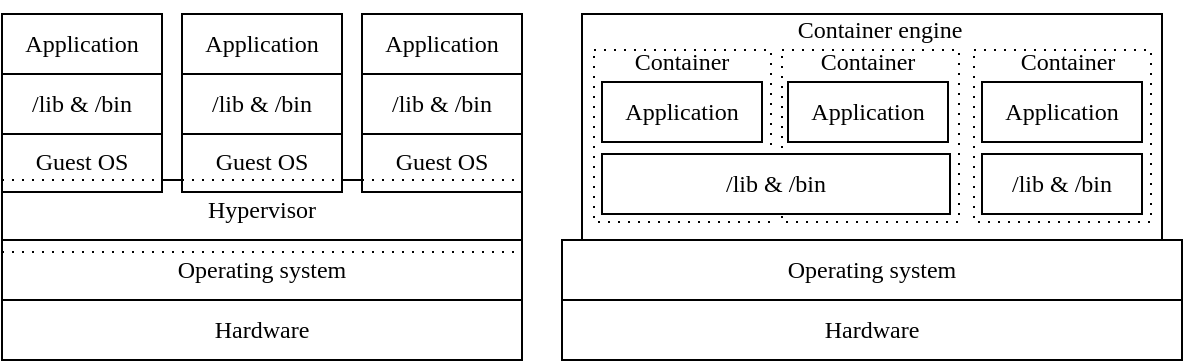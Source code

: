 <mxfile version="24.7.8">
  <diagram name="Page-1" id="dDATwdXApkh_-1oHt_sz">
    <mxGraphModel dx="1430" dy="857" grid="1" gridSize="10" guides="1" tooltips="1" connect="1" arrows="1" fold="1" page="1" pageScale="1" pageWidth="850" pageHeight="1100" math="0" shadow="0">
      <root>
        <mxCell id="0" />
        <mxCell id="1" parent="0" />
        <mxCell id="8k3I4b0zeFeppYjZgdu7-178" value="" style="rounded=0;whiteSpace=wrap;html=1;fillColor=default;" parent="1" vertex="1">
          <mxGeometry x="420" y="107" width="290" height="120" as="geometry" />
        </mxCell>
        <mxCell id="8k3I4b0zeFeppYjZgdu7-190" value="" style="rounded=0;whiteSpace=wrap;html=1;dashed=1;dashPattern=1 4;fillColor=none;" parent="1" vertex="1">
          <mxGeometry x="520" y="125" width="88.5" height="86" as="geometry" />
        </mxCell>
        <mxCell id="8k3I4b0zeFeppYjZgdu7-191" value="" style="rounded=0;whiteSpace=wrap;html=1;dashed=1;dashPattern=1 4;fillColor=none;" parent="1" vertex="1">
          <mxGeometry x="426" y="125" width="88.5" height="86" as="geometry" />
        </mxCell>
        <mxCell id="8k3I4b0zeFeppYjZgdu7-177" value="&lt;font face=&quot;newcomputermodern&quot;&gt;Operating system&lt;/font&gt;" style="rounded=0;whiteSpace=wrap;html=1;" parent="1" vertex="1">
          <mxGeometry x="410" y="220" width="310" height="30" as="geometry" />
        </mxCell>
        <mxCell id="8k3I4b0zeFeppYjZgdu7-187" value="" style="rounded=0;whiteSpace=wrap;html=1;dashed=1;dashPattern=1 4;" parent="1" vertex="1">
          <mxGeometry x="616" y="125" width="88.5" height="86" as="geometry" />
        </mxCell>
        <mxCell id="8k3I4b0zeFeppYjZgdu7-12" value="&lt;font face=&quot;newcomputermodern&quot;&gt;Hypervisor&lt;/font&gt;" style="rounded=0;whiteSpace=wrap;html=1;" parent="1" vertex="1">
          <mxGeometry x="130" y="190" width="260" height="30" as="geometry" />
        </mxCell>
        <mxCell id="8k3I4b0zeFeppYjZgdu7-1" value="&lt;font face=&quot;newcomputermodern&quot;&gt;Guest OS&lt;/font&gt;" style="rounded=0;whiteSpace=wrap;html=1;" parent="1" vertex="1">
          <mxGeometry x="130" y="166" width="80" height="30" as="geometry" />
        </mxCell>
        <mxCell id="8k3I4b0zeFeppYjZgdu7-4" value="&lt;font face=&quot;newcomputermodern&quot;&gt;Hardware&lt;/font&gt;" style="rounded=0;whiteSpace=wrap;html=1;" parent="1" vertex="1">
          <mxGeometry x="130" y="250" width="260" height="30" as="geometry" />
        </mxCell>
        <mxCell id="8k3I4b0zeFeppYjZgdu7-10" value="&lt;font face=&quot;newcomputermodern&quot;&gt;Operating system&lt;/font&gt;" style="rounded=0;whiteSpace=wrap;html=1;" parent="1" vertex="1">
          <mxGeometry x="130" y="220" width="260" height="30" as="geometry" />
        </mxCell>
        <mxCell id="8k3I4b0zeFeppYjZgdu7-144" value="" style="endArrow=none;dashed=1;html=1;dashPattern=1 4;strokeWidth=1;rounded=0;" parent="1" edge="1">
          <mxGeometry width="50" height="50" relative="1" as="geometry">
            <mxPoint x="310" y="190" as="sourcePoint" />
            <mxPoint x="390" y="190" as="targetPoint" />
          </mxGeometry>
        </mxCell>
        <mxCell id="8k3I4b0zeFeppYjZgdu7-145" value="" style="endArrow=none;dashed=1;html=1;dashPattern=1 4;strokeWidth=1;rounded=0;" parent="1" edge="1">
          <mxGeometry width="50" height="50" relative="1" as="geometry">
            <mxPoint x="220" y="190" as="sourcePoint" />
            <mxPoint x="300" y="190" as="targetPoint" />
          </mxGeometry>
        </mxCell>
        <mxCell id="8k3I4b0zeFeppYjZgdu7-146" value="" style="endArrow=none;dashed=1;html=1;dashPattern=1 4;strokeWidth=1;rounded=0;" parent="1" edge="1">
          <mxGeometry width="50" height="50" relative="1" as="geometry">
            <mxPoint x="130" y="190" as="sourcePoint" />
            <mxPoint x="210" y="190" as="targetPoint" />
          </mxGeometry>
        </mxCell>
        <mxCell id="8k3I4b0zeFeppYjZgdu7-147" value="" style="endArrow=none;dashed=1;html=1;dashPattern=1 4;strokeWidth=1;rounded=0;" parent="1" edge="1">
          <mxGeometry width="50" height="50" relative="1" as="geometry">
            <mxPoint x="130" y="226" as="sourcePoint" />
            <mxPoint x="390" y="226" as="targetPoint" />
          </mxGeometry>
        </mxCell>
        <mxCell id="8k3I4b0zeFeppYjZgdu7-148" value="&lt;pre&gt;&lt;font face=&quot;newcomputermodern&quot;&gt;/lib &amp;amp; /bin&lt;/font&gt;&lt;/pre&gt;" style="rounded=0;whiteSpace=wrap;html=1;" parent="1" vertex="1">
          <mxGeometry x="130" y="137" width="80" height="30" as="geometry" />
        </mxCell>
        <mxCell id="8k3I4b0zeFeppYjZgdu7-149" value="&lt;font face=&quot;newcomputermodern&quot;&gt;Application&lt;/font&gt;" style="rounded=0;whiteSpace=wrap;html=1;" parent="1" vertex="1">
          <mxGeometry x="130" y="107" width="80" height="30" as="geometry" />
        </mxCell>
        <mxCell id="8k3I4b0zeFeppYjZgdu7-150" value="&lt;font face=&quot;newcomputermodern&quot;&gt;Guest OS&lt;/font&gt;" style="rounded=0;whiteSpace=wrap;html=1;" parent="1" vertex="1">
          <mxGeometry x="220" y="166" width="80" height="30" as="geometry" />
        </mxCell>
        <mxCell id="8k3I4b0zeFeppYjZgdu7-151" value="" style="endArrow=none;dashed=1;html=1;dashPattern=1 4;strokeWidth=1;rounded=0;" parent="1" edge="1">
          <mxGeometry width="50" height="50" relative="1" as="geometry">
            <mxPoint x="220" y="190" as="sourcePoint" />
            <mxPoint x="300" y="190" as="targetPoint" />
          </mxGeometry>
        </mxCell>
        <mxCell id="8k3I4b0zeFeppYjZgdu7-152" value="&lt;pre&gt;&lt;font face=&quot;newcomputermodern&quot;&gt;/lib &amp;amp; /bin&lt;/font&gt;&lt;/pre&gt;" style="rounded=0;whiteSpace=wrap;html=1;" parent="1" vertex="1">
          <mxGeometry x="220" y="137" width="80" height="30" as="geometry" />
        </mxCell>
        <mxCell id="8k3I4b0zeFeppYjZgdu7-153" value="&lt;font face=&quot;newcomputermodern&quot;&gt;Application&lt;/font&gt;" style="rounded=0;whiteSpace=wrap;html=1;" parent="1" vertex="1">
          <mxGeometry x="220" y="107" width="80" height="30" as="geometry" />
        </mxCell>
        <mxCell id="8k3I4b0zeFeppYjZgdu7-154" value="&lt;font face=&quot;newcomputermodern&quot;&gt;Guest OS&lt;/font&gt;" style="rounded=0;whiteSpace=wrap;html=1;" parent="1" vertex="1">
          <mxGeometry x="310" y="166" width="80" height="30" as="geometry" />
        </mxCell>
        <mxCell id="8k3I4b0zeFeppYjZgdu7-155" value="" style="endArrow=none;dashed=1;html=1;dashPattern=1 4;strokeWidth=1;rounded=0;" parent="1" edge="1">
          <mxGeometry width="50" height="50" relative="1" as="geometry">
            <mxPoint x="310" y="190" as="sourcePoint" />
            <mxPoint x="390" y="190" as="targetPoint" />
          </mxGeometry>
        </mxCell>
        <mxCell id="8k3I4b0zeFeppYjZgdu7-156" value="&lt;pre&gt;&lt;font face=&quot;newcomputermodern&quot;&gt;/lib &amp;amp; /bin&lt;/font&gt;&lt;/pre&gt;" style="rounded=0;whiteSpace=wrap;html=1;" parent="1" vertex="1">
          <mxGeometry x="310" y="137" width="80" height="30" as="geometry" />
        </mxCell>
        <mxCell id="8k3I4b0zeFeppYjZgdu7-157" value="&lt;font face=&quot;newcomputermodern&quot;&gt;Application&lt;/font&gt;" style="rounded=0;whiteSpace=wrap;html=1;" parent="1" vertex="1">
          <mxGeometry x="310" y="107" width="80" height="30" as="geometry" />
        </mxCell>
        <mxCell id="8k3I4b0zeFeppYjZgdu7-176" value="&lt;font face=&quot;newcomputermodern&quot;&gt;Hardware&lt;/font&gt;" style="rounded=0;whiteSpace=wrap;html=1;" parent="1" vertex="1">
          <mxGeometry x="410" y="250" width="310" height="30" as="geometry" />
        </mxCell>
        <mxCell id="8k3I4b0zeFeppYjZgdu7-180" value="&lt;font face=&quot;newcomputermodern&quot;&gt;Container engine&lt;/font&gt;" style="text;html=1;strokeColor=none;fillColor=none;align=center;verticalAlign=middle;whiteSpace=wrap;rounded=0;" parent="1" vertex="1">
          <mxGeometry x="489" y="100" width="160" height="30" as="geometry" />
        </mxCell>
        <mxCell id="8k3I4b0zeFeppYjZgdu7-181" value="&lt;pre&gt;&lt;font face=&quot;newcomputermodern&quot;&gt;/lib &amp;amp; /bin&lt;/font&gt;&lt;/pre&gt;" style="rounded=0;whiteSpace=wrap;html=1;fillColor=default;" parent="1" vertex="1">
          <mxGeometry x="430" y="177" width="174" height="30" as="geometry" />
        </mxCell>
        <mxCell id="8k3I4b0zeFeppYjZgdu7-182" value="&lt;font face=&quot;newcomputermodern&quot;&gt;Application&lt;/font&gt;" style="rounded=0;whiteSpace=wrap;html=1;" parent="1" vertex="1">
          <mxGeometry x="430" y="141" width="80" height="30" as="geometry" />
        </mxCell>
        <mxCell id="8k3I4b0zeFeppYjZgdu7-184" value="&lt;font face=&quot;newcomputermodern&quot;&gt;Application&lt;/font&gt;" style="rounded=0;whiteSpace=wrap;html=1;" parent="1" vertex="1">
          <mxGeometry x="523" y="141" width="80" height="30" as="geometry" />
        </mxCell>
        <mxCell id="8k3I4b0zeFeppYjZgdu7-185" value="&lt;pre&gt;&lt;font face=&quot;newcomputermodern&quot;&gt;/lib &amp;amp; /bin&lt;/font&gt;&lt;/pre&gt;" style="rounded=0;whiteSpace=wrap;html=1;" parent="1" vertex="1">
          <mxGeometry x="620" y="177" width="80" height="30" as="geometry" />
        </mxCell>
        <mxCell id="8k3I4b0zeFeppYjZgdu7-186" value="&lt;font face=&quot;newcomputermodern&quot;&gt;Application&lt;/font&gt;" style="rounded=0;whiteSpace=wrap;html=1;" parent="1" vertex="1">
          <mxGeometry x="620" y="141" width="80" height="30" as="geometry" />
        </mxCell>
        <mxCell id="8k3I4b0zeFeppYjZgdu7-193" value="&lt;font face=&quot;newcomputermodern&quot;&gt;Container&lt;/font&gt;" style="text;html=1;strokeColor=none;fillColor=none;align=center;verticalAlign=middle;whiteSpace=wrap;rounded=0;" parent="1" vertex="1">
          <mxGeometry x="445" y="116" width="50" height="30" as="geometry" />
        </mxCell>
        <mxCell id="8k3I4b0zeFeppYjZgdu7-194" value="&lt;font face=&quot;newcomputermodern&quot;&gt;Container&lt;/font&gt;" style="text;html=1;strokeColor=none;fillColor=none;align=center;verticalAlign=middle;whiteSpace=wrap;rounded=0;" parent="1" vertex="1">
          <mxGeometry x="538" y="116" width="50" height="30" as="geometry" />
        </mxCell>
        <mxCell id="8k3I4b0zeFeppYjZgdu7-195" value="&lt;font face=&quot;newcomputermodern&quot;&gt;Container&lt;/font&gt;" style="text;html=1;strokeColor=none;fillColor=none;align=center;verticalAlign=middle;whiteSpace=wrap;rounded=0;" parent="1" vertex="1">
          <mxGeometry x="638" y="116" width="50" height="30" as="geometry" />
        </mxCell>
      </root>
    </mxGraphModel>
  </diagram>
</mxfile>
